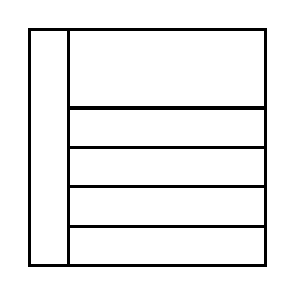 \begin{tikzpicture}[very thick, scale=.5]
    \draw (0,0) rectangle (1,6);
    \draw (1,4) rectangle (6,6);
    \draw (1,3) rectangle (6,4);
    \draw (1,2) rectangle (6,3);
    \draw (1,1) rectangle (6,2);
    \draw (1,0) rectangle (6,1);
\end{tikzpicture}
